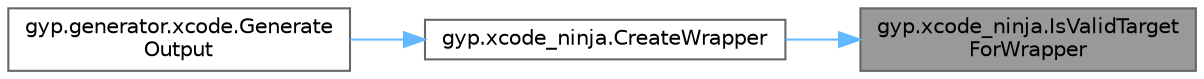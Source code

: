 digraph "gyp.xcode_ninja.IsValidTargetForWrapper"
{
 // LATEX_PDF_SIZE
  bgcolor="transparent";
  edge [fontname=Helvetica,fontsize=10,labelfontname=Helvetica,labelfontsize=10];
  node [fontname=Helvetica,fontsize=10,shape=box,height=0.2,width=0.4];
  rankdir="RL";
  Node1 [id="Node000001",label="gyp.xcode_ninja.IsValidTarget\lForWrapper",height=0.2,width=0.4,color="gray40", fillcolor="grey60", style="filled", fontcolor="black",tooltip=" "];
  Node1 -> Node2 [id="edge5_Node000001_Node000002",dir="back",color="steelblue1",style="solid",tooltip=" "];
  Node2 [id="Node000002",label="gyp.xcode_ninja.CreateWrapper",height=0.2,width=0.4,color="grey40", fillcolor="white", style="filled",URL="$namespacegyp_1_1xcode__ninja.html#ab6307d8e6c19f93e77b08334eb41ca41",tooltip=" "];
  Node2 -> Node3 [id="edge6_Node000002_Node000003",dir="back",color="steelblue1",style="solid",tooltip=" "];
  Node3 [id="Node000003",label="gyp.generator.xcode.Generate\lOutput",height=0.2,width=0.4,color="grey40", fillcolor="white", style="filled",URL="$namespacegyp_1_1generator_1_1xcode.html#aa29f4c36f8b25d5af931e3bd81b1c3ff",tooltip=" "];
}
